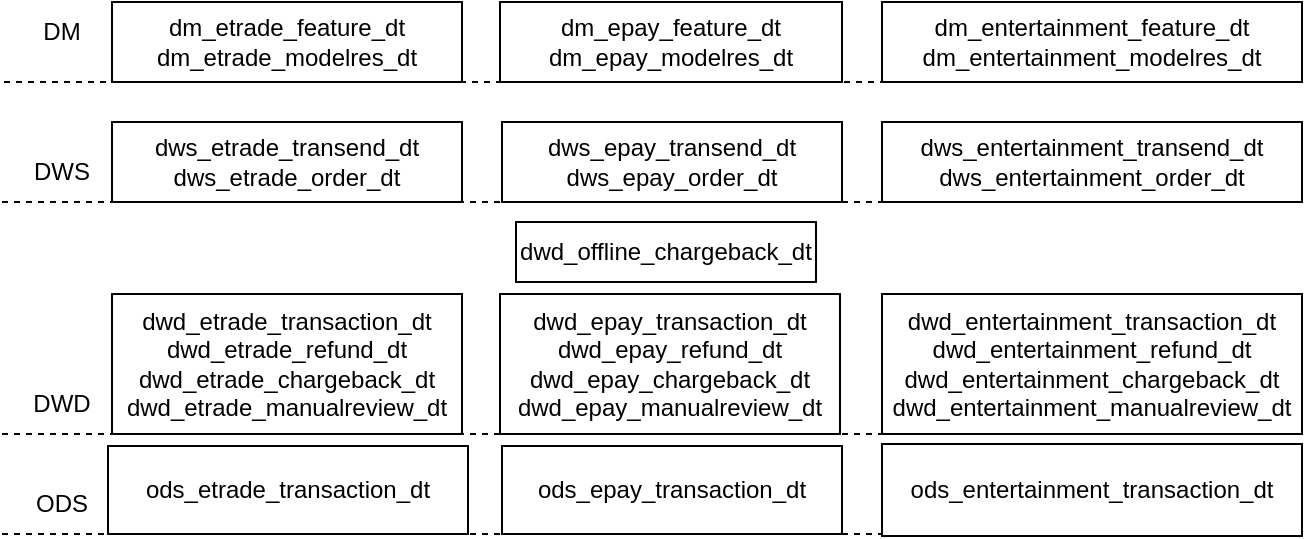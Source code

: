 <mxfile>
    <diagram id="MQqcLUlsIK5Tfdd7eNyr" name="Page-1">
        <mxGraphModel dx="892" dy="530" grid="1" gridSize="10" guides="1" tooltips="1" connect="1" arrows="1" fold="1" page="1" pageScale="1" pageWidth="827" pageHeight="1169" math="0" shadow="0">
            <root>
                <mxCell id="0"/>
                <mxCell id="1" parent="0"/>
                <mxCell id="3" value="" style="endArrow=none;dashed=1;html=1;" edge="1" parent="1">
                    <mxGeometry width="50" height="50" relative="1" as="geometry">
                        <mxPoint x="81" y="250" as="sourcePoint"/>
                        <mxPoint x="641" y="250" as="targetPoint"/>
                    </mxGeometry>
                </mxCell>
                <mxCell id="5" value="ODS" style="text;html=1;strokeColor=none;fillColor=none;align=center;verticalAlign=middle;whiteSpace=wrap;rounded=0;" vertex="1" parent="1">
                    <mxGeometry x="80" y="446" width="60" height="30" as="geometry"/>
                </mxCell>
                <mxCell id="6" value="DWD" style="text;html=1;strokeColor=none;fillColor=none;align=center;verticalAlign=middle;whiteSpace=wrap;rounded=0;" vertex="1" parent="1">
                    <mxGeometry x="80" y="396" width="60" height="30" as="geometry"/>
                </mxCell>
                <mxCell id="7" value="" style="endArrow=none;dashed=1;html=1;" edge="1" parent="1">
                    <mxGeometry width="50" height="50" relative="1" as="geometry">
                        <mxPoint x="80" y="310" as="sourcePoint"/>
                        <mxPoint x="640" y="310" as="targetPoint"/>
                    </mxGeometry>
                </mxCell>
                <mxCell id="8" value="" style="endArrow=none;dashed=1;html=1;" edge="1" parent="1">
                    <mxGeometry width="50" height="50" relative="1" as="geometry">
                        <mxPoint x="80" y="476" as="sourcePoint"/>
                        <mxPoint x="640" y="476" as="targetPoint"/>
                    </mxGeometry>
                </mxCell>
                <mxCell id="9" value="" style="endArrow=none;dashed=1;html=1;" edge="1" parent="1">
                    <mxGeometry width="50" height="50" relative="1" as="geometry">
                        <mxPoint x="80" y="426" as="sourcePoint"/>
                        <mxPoint x="640" y="426" as="targetPoint"/>
                    </mxGeometry>
                </mxCell>
                <mxCell id="10" value="DWS" style="text;html=1;strokeColor=none;fillColor=none;align=center;verticalAlign=middle;whiteSpace=wrap;rounded=0;" vertex="1" parent="1">
                    <mxGeometry x="80" y="280" width="60" height="30" as="geometry"/>
                </mxCell>
                <mxCell id="11" value="DM" style="text;html=1;strokeColor=none;fillColor=none;align=center;verticalAlign=middle;whiteSpace=wrap;rounded=0;" vertex="1" parent="1">
                    <mxGeometry x="80" y="210" width="60" height="30" as="geometry"/>
                </mxCell>
                <mxCell id="12" value="dwd_etrade_transaction_dt&lt;br&gt;dwd_etrade_refund_dt&lt;br&gt;dwd_etrade_chargeback_dt&lt;br&gt;dwd_etrade_manualreview_dt" style="rounded=0;whiteSpace=wrap;html=1;" vertex="1" parent="1">
                    <mxGeometry x="135" y="356" width="175" height="70" as="geometry"/>
                </mxCell>
                <mxCell id="13" value="&lt;span&gt;dwd_epay_transaction_dt&lt;/span&gt;&lt;br&gt;&lt;span&gt;dwd_epay_refund_dt&lt;/span&gt;&lt;br&gt;&lt;span&gt;dwd_epay_chargeback_dt&lt;/span&gt;&lt;br&gt;&lt;span&gt;dwd_epay_manualreview_dt&lt;/span&gt;" style="rounded=0;whiteSpace=wrap;html=1;" vertex="1" parent="1">
                    <mxGeometry x="329" y="356" width="170" height="70" as="geometry"/>
                </mxCell>
                <mxCell id="14" value="ods_etrade_transaction_dt" style="rounded=0;whiteSpace=wrap;html=1;" vertex="1" parent="1">
                    <mxGeometry x="133" y="432" width="180" height="44" as="geometry"/>
                </mxCell>
                <mxCell id="15" value="ods_epay_transaction_dt" style="rounded=0;whiteSpace=wrap;html=1;" vertex="1" parent="1">
                    <mxGeometry x="330" y="432" width="170" height="44" as="geometry"/>
                </mxCell>
                <mxCell id="16" value="ods_entertainment_transaction_dt" style="rounded=0;whiteSpace=wrap;html=1;" vertex="1" parent="1">
                    <mxGeometry x="520" y="431" width="210" height="46" as="geometry"/>
                </mxCell>
                <mxCell id="17" value="&lt;span&gt;dwd_&lt;/span&gt;entertainment&lt;span&gt;_transaction_dt&lt;/span&gt;&lt;br&gt;&lt;span&gt;dwd_&lt;/span&gt;entertainment&lt;span&gt;_refund_dt&lt;/span&gt;&lt;br&gt;&lt;span&gt;dwd_&lt;/span&gt;entertainment&lt;span&gt;_chargeback_dt&lt;/span&gt;&lt;br&gt;&lt;span&gt;dwd_&lt;/span&gt;entertainment&lt;span&gt;_manualreview_dt&lt;/span&gt;" style="rounded=0;whiteSpace=wrap;html=1;" vertex="1" parent="1">
                    <mxGeometry x="520" y="356" width="210" height="70" as="geometry"/>
                </mxCell>
                <mxCell id="18" value="dws_etrade_transend_dt&lt;br&gt;dws_etrade_order_dt" style="rounded=0;whiteSpace=wrap;html=1;" vertex="1" parent="1">
                    <mxGeometry x="135" y="270" width="175" height="40" as="geometry"/>
                </mxCell>
                <mxCell id="19" value="dws_epay_transend_dt&lt;br&gt;dws_epay_order_dt" style="rounded=0;whiteSpace=wrap;html=1;" vertex="1" parent="1">
                    <mxGeometry x="330" y="270" width="170" height="40" as="geometry"/>
                </mxCell>
                <mxCell id="20" value="dws_entertainment_transend_dt&lt;br&gt;dws_entertainment_order_dt" style="rounded=0;whiteSpace=wrap;html=1;" vertex="1" parent="1">
                    <mxGeometry x="520" y="270" width="210" height="40" as="geometry"/>
                </mxCell>
                <mxCell id="21" value="dm_etrade_feature_dt&lt;br&gt;dm_etrade_modelres_dt" style="rounded=0;whiteSpace=wrap;html=1;" vertex="1" parent="1">
                    <mxGeometry x="135" y="210" width="175" height="40" as="geometry"/>
                </mxCell>
                <mxCell id="22" value="dm_epay_feature_dt&lt;br&gt;dm_epay_modelres_dt" style="rounded=0;whiteSpace=wrap;html=1;" vertex="1" parent="1">
                    <mxGeometry x="329" y="210" width="171" height="40" as="geometry"/>
                </mxCell>
                <mxCell id="23" value="dm_entertainment_feature_dt&lt;br&gt;dm_entertainment_modelres_dt" style="rounded=0;whiteSpace=wrap;html=1;" vertex="1" parent="1">
                    <mxGeometry x="520" y="210" width="210" height="40" as="geometry"/>
                </mxCell>
                <mxCell id="24" value="dwd_offline_chargeback_dt&lt;br&gt;" style="rounded=0;whiteSpace=wrap;html=1;" vertex="1" parent="1">
                    <mxGeometry x="337" y="320" width="150" height="30" as="geometry"/>
                </mxCell>
            </root>
        </mxGraphModel>
    </diagram>
</mxfile>